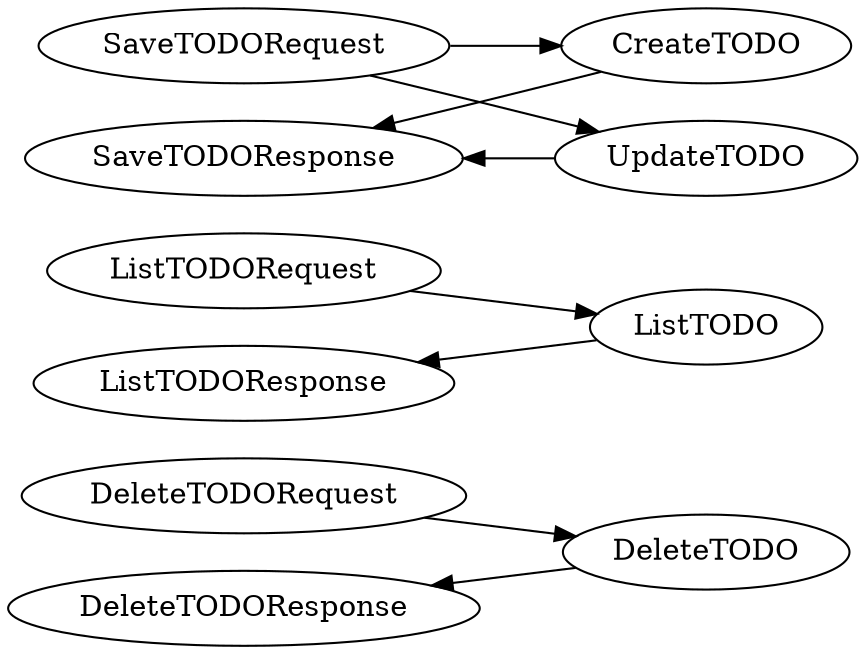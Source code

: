 digraph architecture {


//GraphViz Engine: Dot
//You can generate image by online generators, for example - https://dreampuf.github.io/GraphvizOnline/


rankdir=LR; 


forcelabels=true;


/* DTO.Public.TODO.DeleteTODORequest */
DTO_Public_TODO_DeleteTODORequest[label="DeleteTODORequest"];
/* DTO.Public.TODO.DeleteTODOResponse */
DTO_Public_TODO_DeleteTODOResponse[label="DeleteTODOResponse"];
/* DTO.Public.TODO.ListTODORequest */
DTO_Public_TODO_ListTODORequest[label="ListTODORequest"];
/* DTO.Public.TODO.ListTODOResponse */
DTO_Public_TODO_ListTODOResponse[label="ListTODOResponse"];
/* DTO.Public.TODO.SaveTODORequest */
DTO_Public_TODO_SaveTODORequest[label="SaveTODORequest"];
/* DTO.Public.TODO.SaveTODOResponse */
DTO_Public_TODO_SaveTODOResponse[label="SaveTODOResponse"];
/* DTO.Internal.TODO.CreateTODO */
DTO_Internal_TODO_CreateTODO[label="CreateTODO"];
/* DTO.Internal.TODO.DeleteTODO */
DTO_Internal_TODO_DeleteTODO[label="DeleteTODO"];
/* DTO.Internal.TODO.ListTODO */
DTO_Internal_TODO_ListTODO[label="ListTODO"];
/* DTO.Internal.TODO.UpdateTODO */
DTO_Internal_TODO_UpdateTODO[label="UpdateTODO"];




subgraph _0c3c17f82b8647d880889343ed5a5bb4 {

DTO_Public_TODO_SaveTODORequest -> DTO_Internal_TODO_CreateTODO[color="black"];
DTO_Internal_TODO_CreateTODO -> DTO_Public_TODO_SaveTODOResponse[color="black"];
DTO_Public_TODO_SaveTODORequest -> DTO_Internal_TODO_UpdateTODO[color="black"];
DTO_Internal_TODO_UpdateTODO -> DTO_Public_TODO_SaveTODOResponse[color="black"];
}




subgraph _83c5fb08a9ab42b794673edf7a32d7f5 {

DTO_Public_TODO_DeleteTODORequest -> DTO_Internal_TODO_DeleteTODO[color="black"];
DTO_Internal_TODO_DeleteTODO -> DTO_Public_TODO_DeleteTODOResponse[color="black"];
}




subgraph a7cf5efc08c0443fbe2b0c88e56e898c {

DTO_Public_TODO_ListTODORequest -> DTO_Internal_TODO_ListTODO[color="black"];
DTO_Internal_TODO_ListTODO -> DTO_Public_TODO_ListTODOResponse[color="black"];
}


{/* ServiceName Web*/ rank=same;DTO_Public_TODO_DeleteTODORequest, DTO_Public_TODO_DeleteTODOResponse, DTO_Public_TODO_ListTODORequest, DTO_Public_TODO_ListTODOResponse, DTO_Public_TODO_SaveTODORequest, DTO_Public_TODO_SaveTODOResponse}

{/* ServiceName ToDoSrv*/ rank=same;DTO_Internal_TODO_CreateTODO, DTO_Internal_TODO_DeleteTODO, DTO_Internal_TODO_ListTODO, DTO_Internal_TODO_UpdateTODO}


}
